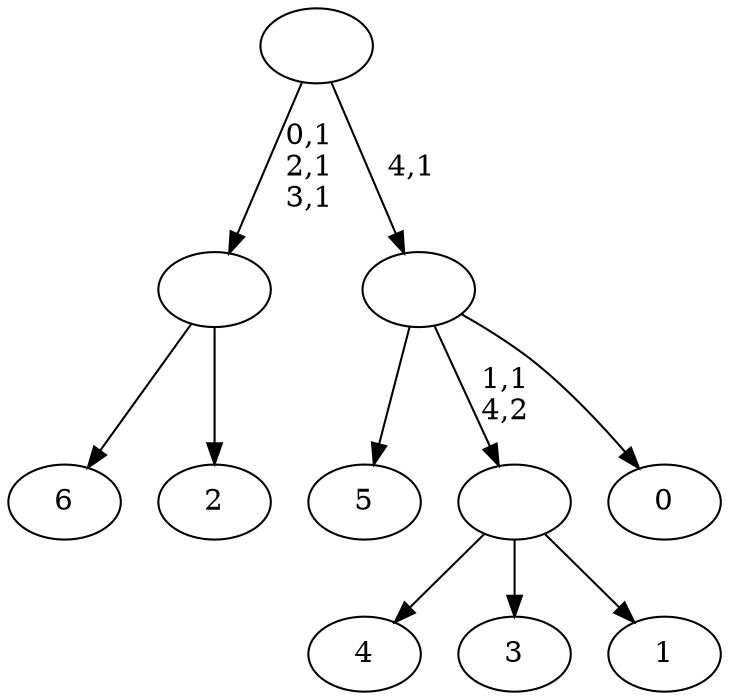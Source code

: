 digraph T {
	12 [label="6"]
	11 [label="5"]
	10 [label="4"]
	9 [label="3"]
	8 [label="2"]
	7 [label=""]
	4 [label="1"]
	3 [label=""]
	2 [label="0"]
	1 [label=""]
	0 [label=""]
	7 -> 12 [label=""]
	7 -> 8 [label=""]
	3 -> 10 [label=""]
	3 -> 9 [label=""]
	3 -> 4 [label=""]
	1 -> 11 [label=""]
	1 -> 3 [label="1,1\n4,2"]
	1 -> 2 [label=""]
	0 -> 7 [label="0,1\n2,1\n3,1"]
	0 -> 1 [label="4,1"]
}
